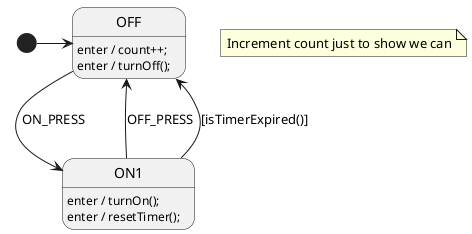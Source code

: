 @startuml LightSm

' STATES
state OFF
state ON1

' STATE HANDLERS
[*] -> OFF

OFF: enter / count++;
OFF: enter / turnOff();
OFF --> ON1: ON_PRESS

note "Increment count just to show we can" as N1

ON1: enter / turnOn();
ON1: enter / resetTimer();
ON1 --> OFF: OFF_PRESS
ON1 --> OFF: [isTimerExpired()]


/'! $CONFIG : toml
# This is a TOML comment line

SmRunnerSettings.transpilerId = "JavaScript"

# Below is a TOML "table"
# It's like a prefix for all the keys below it until the next table
[RenderConfig]
VariableDeclarations = """
    // needs to be set before running the state machine
    myInterface: null,
    """

DefaultAnyExpTemplate = "{VarsPath}myInterface.{AutoNameCopy()}"
'/
@enduml